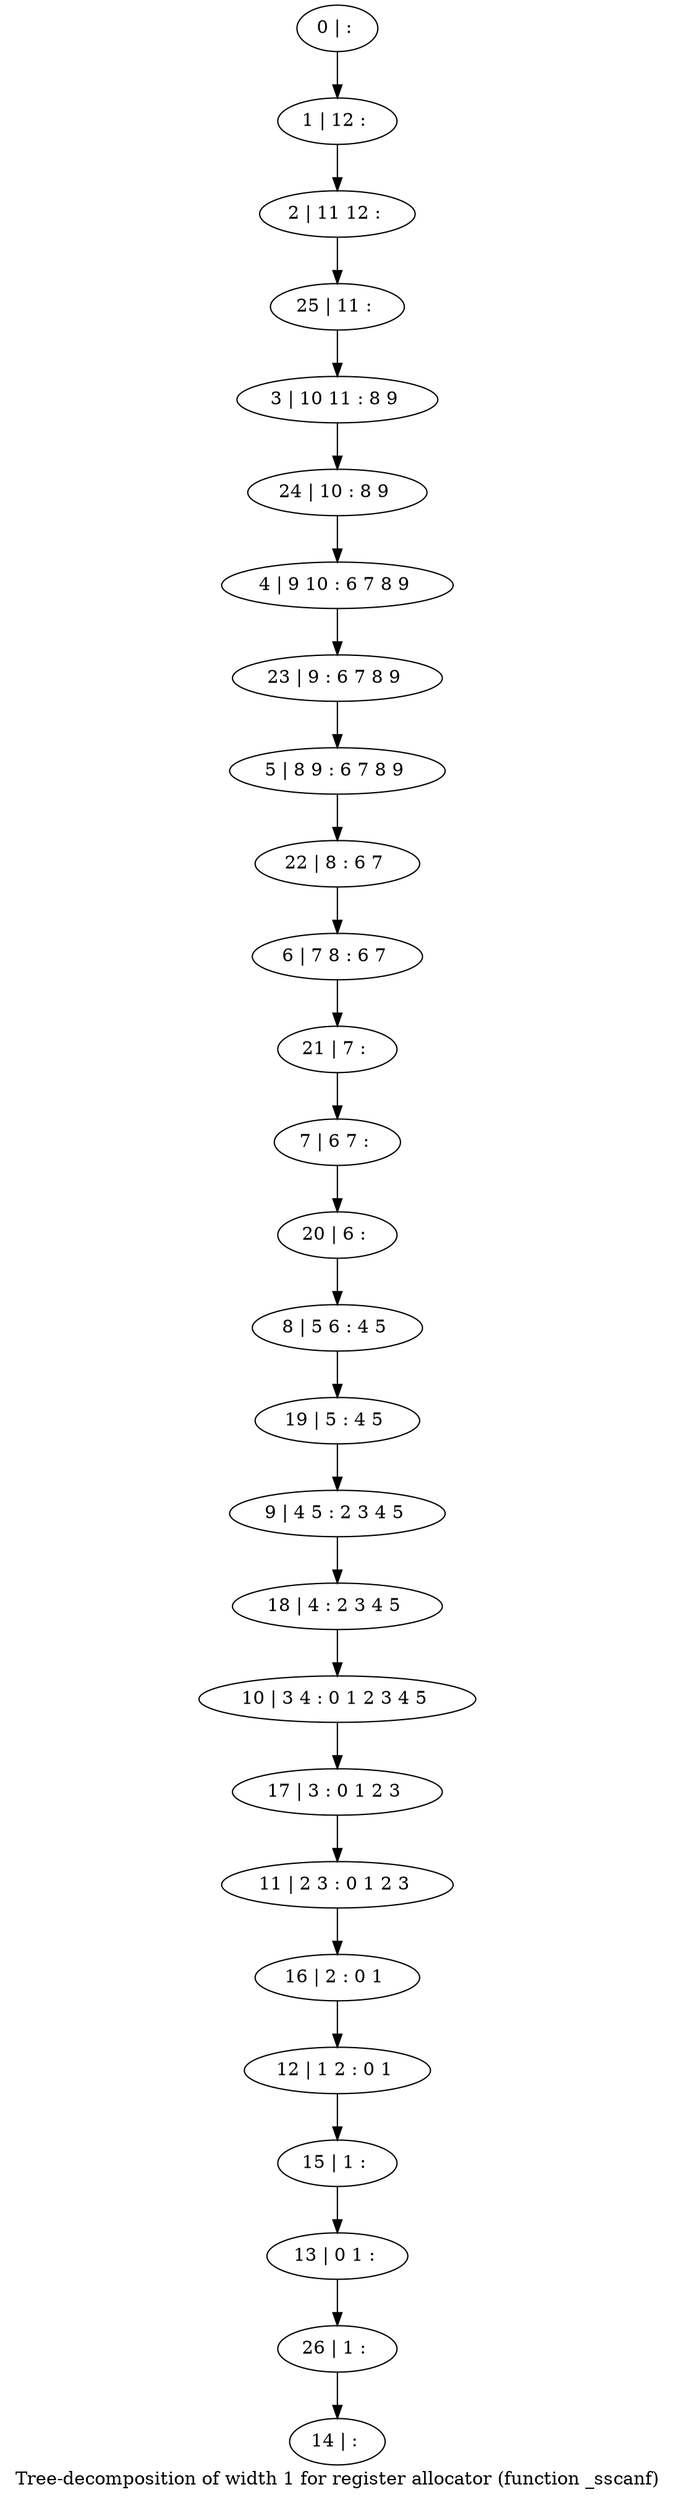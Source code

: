 digraph G {
graph [label="Tree-decomposition of width 1 for register allocator (function _sscanf)"]
0[label="0 | : "];
1[label="1 | 12 : "];
2[label="2 | 11 12 : "];
3[label="3 | 10 11 : 8 9 "];
4[label="4 | 9 10 : 6 7 8 9 "];
5[label="5 | 8 9 : 6 7 8 9 "];
6[label="6 | 7 8 : 6 7 "];
7[label="7 | 6 7 : "];
8[label="8 | 5 6 : 4 5 "];
9[label="9 | 4 5 : 2 3 4 5 "];
10[label="10 | 3 4 : 0 1 2 3 4 5 "];
11[label="11 | 2 3 : 0 1 2 3 "];
12[label="12 | 1 2 : 0 1 "];
13[label="13 | 0 1 : "];
14[label="14 | : "];
15[label="15 | 1 : "];
16[label="16 | 2 : 0 1 "];
17[label="17 | 3 : 0 1 2 3 "];
18[label="18 | 4 : 2 3 4 5 "];
19[label="19 | 5 : 4 5 "];
20[label="20 | 6 : "];
21[label="21 | 7 : "];
22[label="22 | 8 : 6 7 "];
23[label="23 | 9 : 6 7 8 9 "];
24[label="24 | 10 : 8 9 "];
25[label="25 | 11 : "];
26[label="26 | 1 : "];
0->1 ;
1->2 ;
15->13 ;
12->15 ;
16->12 ;
11->16 ;
17->11 ;
10->17 ;
18->10 ;
9->18 ;
19->9 ;
8->19 ;
20->8 ;
7->20 ;
21->7 ;
6->21 ;
22->6 ;
5->22 ;
23->5 ;
4->23 ;
24->4 ;
3->24 ;
25->3 ;
2->25 ;
26->14 ;
13->26 ;
}
